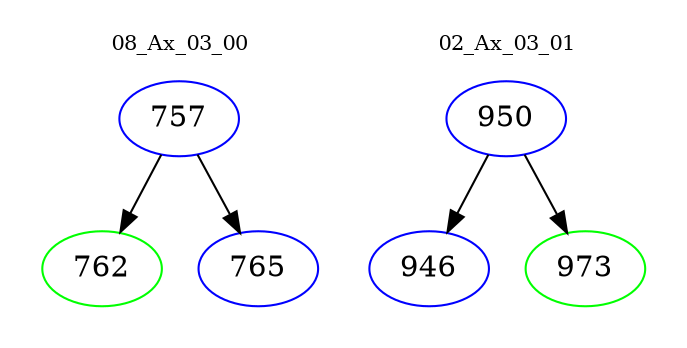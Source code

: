 digraph{
subgraph cluster_0 {
color = white
label = "08_Ax_03_00";
fontsize=10;
T0_757 [label="757", color="blue"]
T0_757 -> T0_762 [color="black"]
T0_762 [label="762", color="green"]
T0_757 -> T0_765 [color="black"]
T0_765 [label="765", color="blue"]
}
subgraph cluster_1 {
color = white
label = "02_Ax_03_01";
fontsize=10;
T1_950 [label="950", color="blue"]
T1_950 -> T1_946 [color="black"]
T1_946 [label="946", color="blue"]
T1_950 -> T1_973 [color="black"]
T1_973 [label="973", color="green"]
}
}
